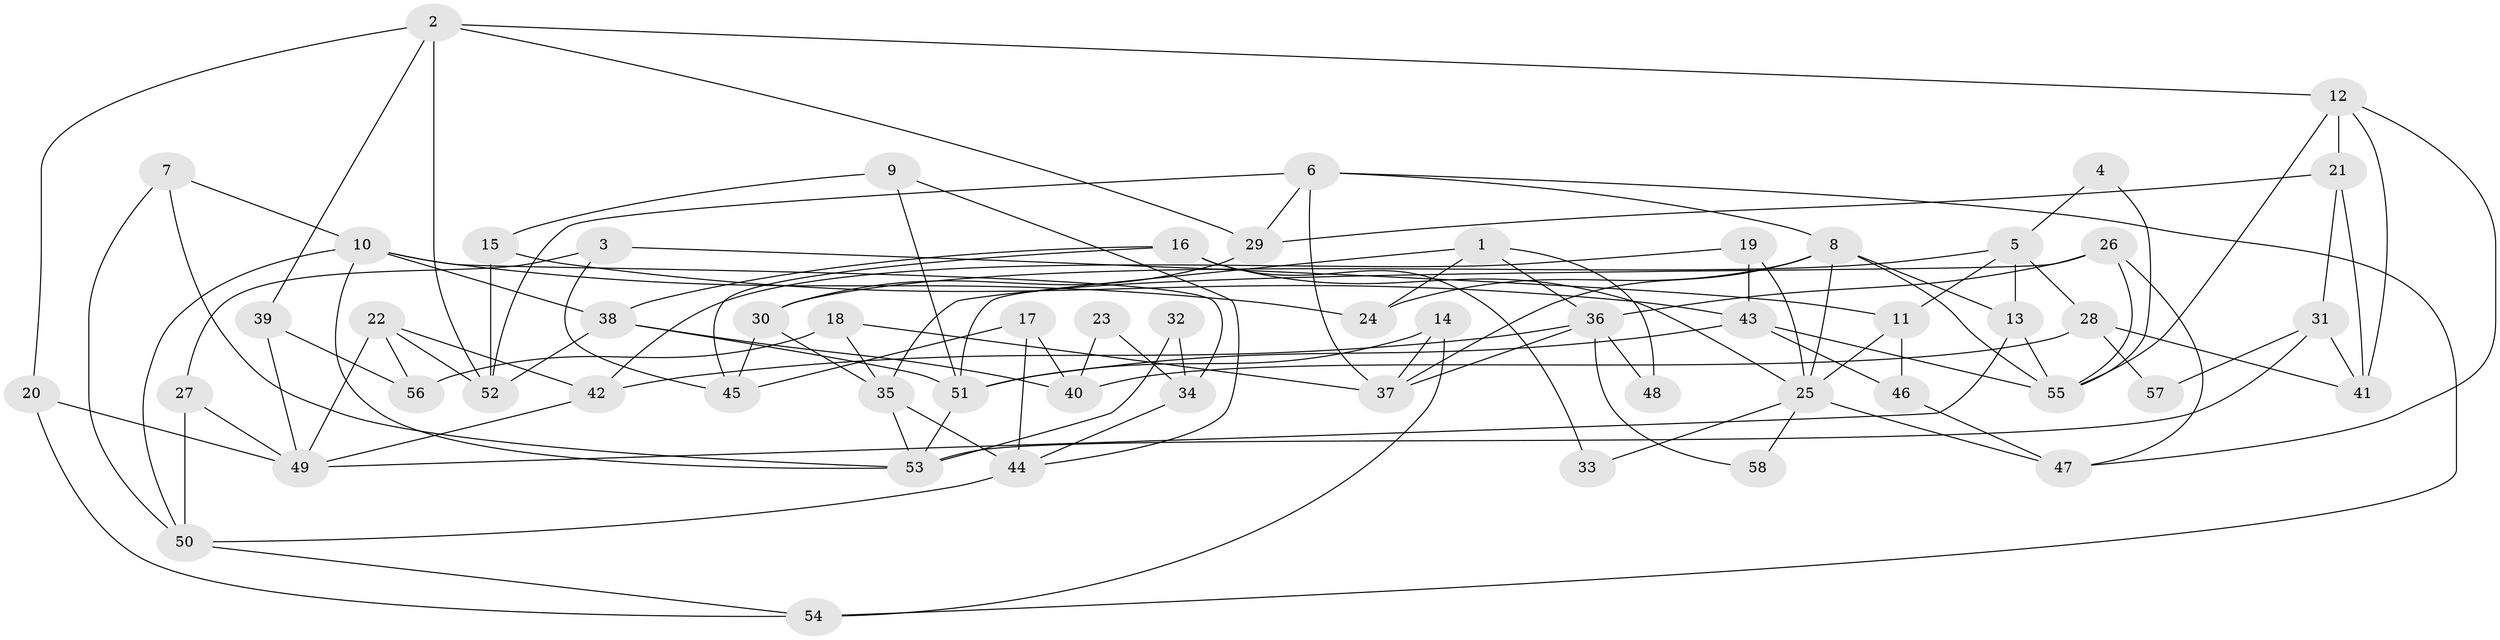 // coarse degree distribution, {4: 0.30434782608695654, 9: 0.17391304347826086, 10: 0.043478260869565216, 7: 0.043478260869565216, 11: 0.043478260869565216, 5: 0.13043478260869565, 3: 0.13043478260869565, 6: 0.08695652173913043, 2: 0.043478260869565216}
// Generated by graph-tools (version 1.1) at 2025/18/03/04/25 18:18:56]
// undirected, 58 vertices, 116 edges
graph export_dot {
graph [start="1"]
  node [color=gray90,style=filled];
  1;
  2;
  3;
  4;
  5;
  6;
  7;
  8;
  9;
  10;
  11;
  12;
  13;
  14;
  15;
  16;
  17;
  18;
  19;
  20;
  21;
  22;
  23;
  24;
  25;
  26;
  27;
  28;
  29;
  30;
  31;
  32;
  33;
  34;
  35;
  36;
  37;
  38;
  39;
  40;
  41;
  42;
  43;
  44;
  45;
  46;
  47;
  48;
  49;
  50;
  51;
  52;
  53;
  54;
  55;
  56;
  57;
  58;
  1 -- 36;
  1 -- 35;
  1 -- 24;
  1 -- 48;
  2 -- 20;
  2 -- 12;
  2 -- 29;
  2 -- 39;
  2 -- 52;
  3 -- 27;
  3 -- 11;
  3 -- 45;
  4 -- 55;
  4 -- 5;
  5 -- 13;
  5 -- 28;
  5 -- 11;
  5 -- 30;
  6 -- 29;
  6 -- 52;
  6 -- 8;
  6 -- 37;
  6 -- 54;
  7 -- 53;
  7 -- 10;
  7 -- 50;
  8 -- 37;
  8 -- 13;
  8 -- 24;
  8 -- 25;
  8 -- 55;
  9 -- 15;
  9 -- 44;
  9 -- 51;
  10 -- 50;
  10 -- 24;
  10 -- 34;
  10 -- 38;
  10 -- 53;
  11 -- 25;
  11 -- 46;
  12 -- 47;
  12 -- 55;
  12 -- 21;
  12 -- 41;
  13 -- 55;
  13 -- 49;
  14 -- 51;
  14 -- 37;
  14 -- 54;
  15 -- 52;
  15 -- 43;
  16 -- 38;
  16 -- 25;
  16 -- 33;
  16 -- 45;
  17 -- 45;
  17 -- 44;
  17 -- 40;
  18 -- 35;
  18 -- 37;
  18 -- 56;
  19 -- 42;
  19 -- 43;
  19 -- 25;
  20 -- 49;
  20 -- 54;
  21 -- 29;
  21 -- 31;
  21 -- 41;
  22 -- 56;
  22 -- 52;
  22 -- 42;
  22 -- 49;
  23 -- 40;
  23 -- 34;
  25 -- 33;
  25 -- 47;
  25 -- 58;
  26 -- 47;
  26 -- 51;
  26 -- 36;
  26 -- 55;
  27 -- 49;
  27 -- 50;
  28 -- 40;
  28 -- 41;
  28 -- 57;
  29 -- 30;
  30 -- 45;
  30 -- 35;
  31 -- 41;
  31 -- 53;
  31 -- 57;
  32 -- 34;
  32 -- 53;
  34 -- 44;
  35 -- 53;
  35 -- 44;
  36 -- 42;
  36 -- 37;
  36 -- 48;
  36 -- 58;
  38 -- 51;
  38 -- 40;
  38 -- 52;
  39 -- 49;
  39 -- 56;
  42 -- 49;
  43 -- 51;
  43 -- 55;
  43 -- 46;
  44 -- 50;
  46 -- 47;
  50 -- 54;
  51 -- 53;
}
